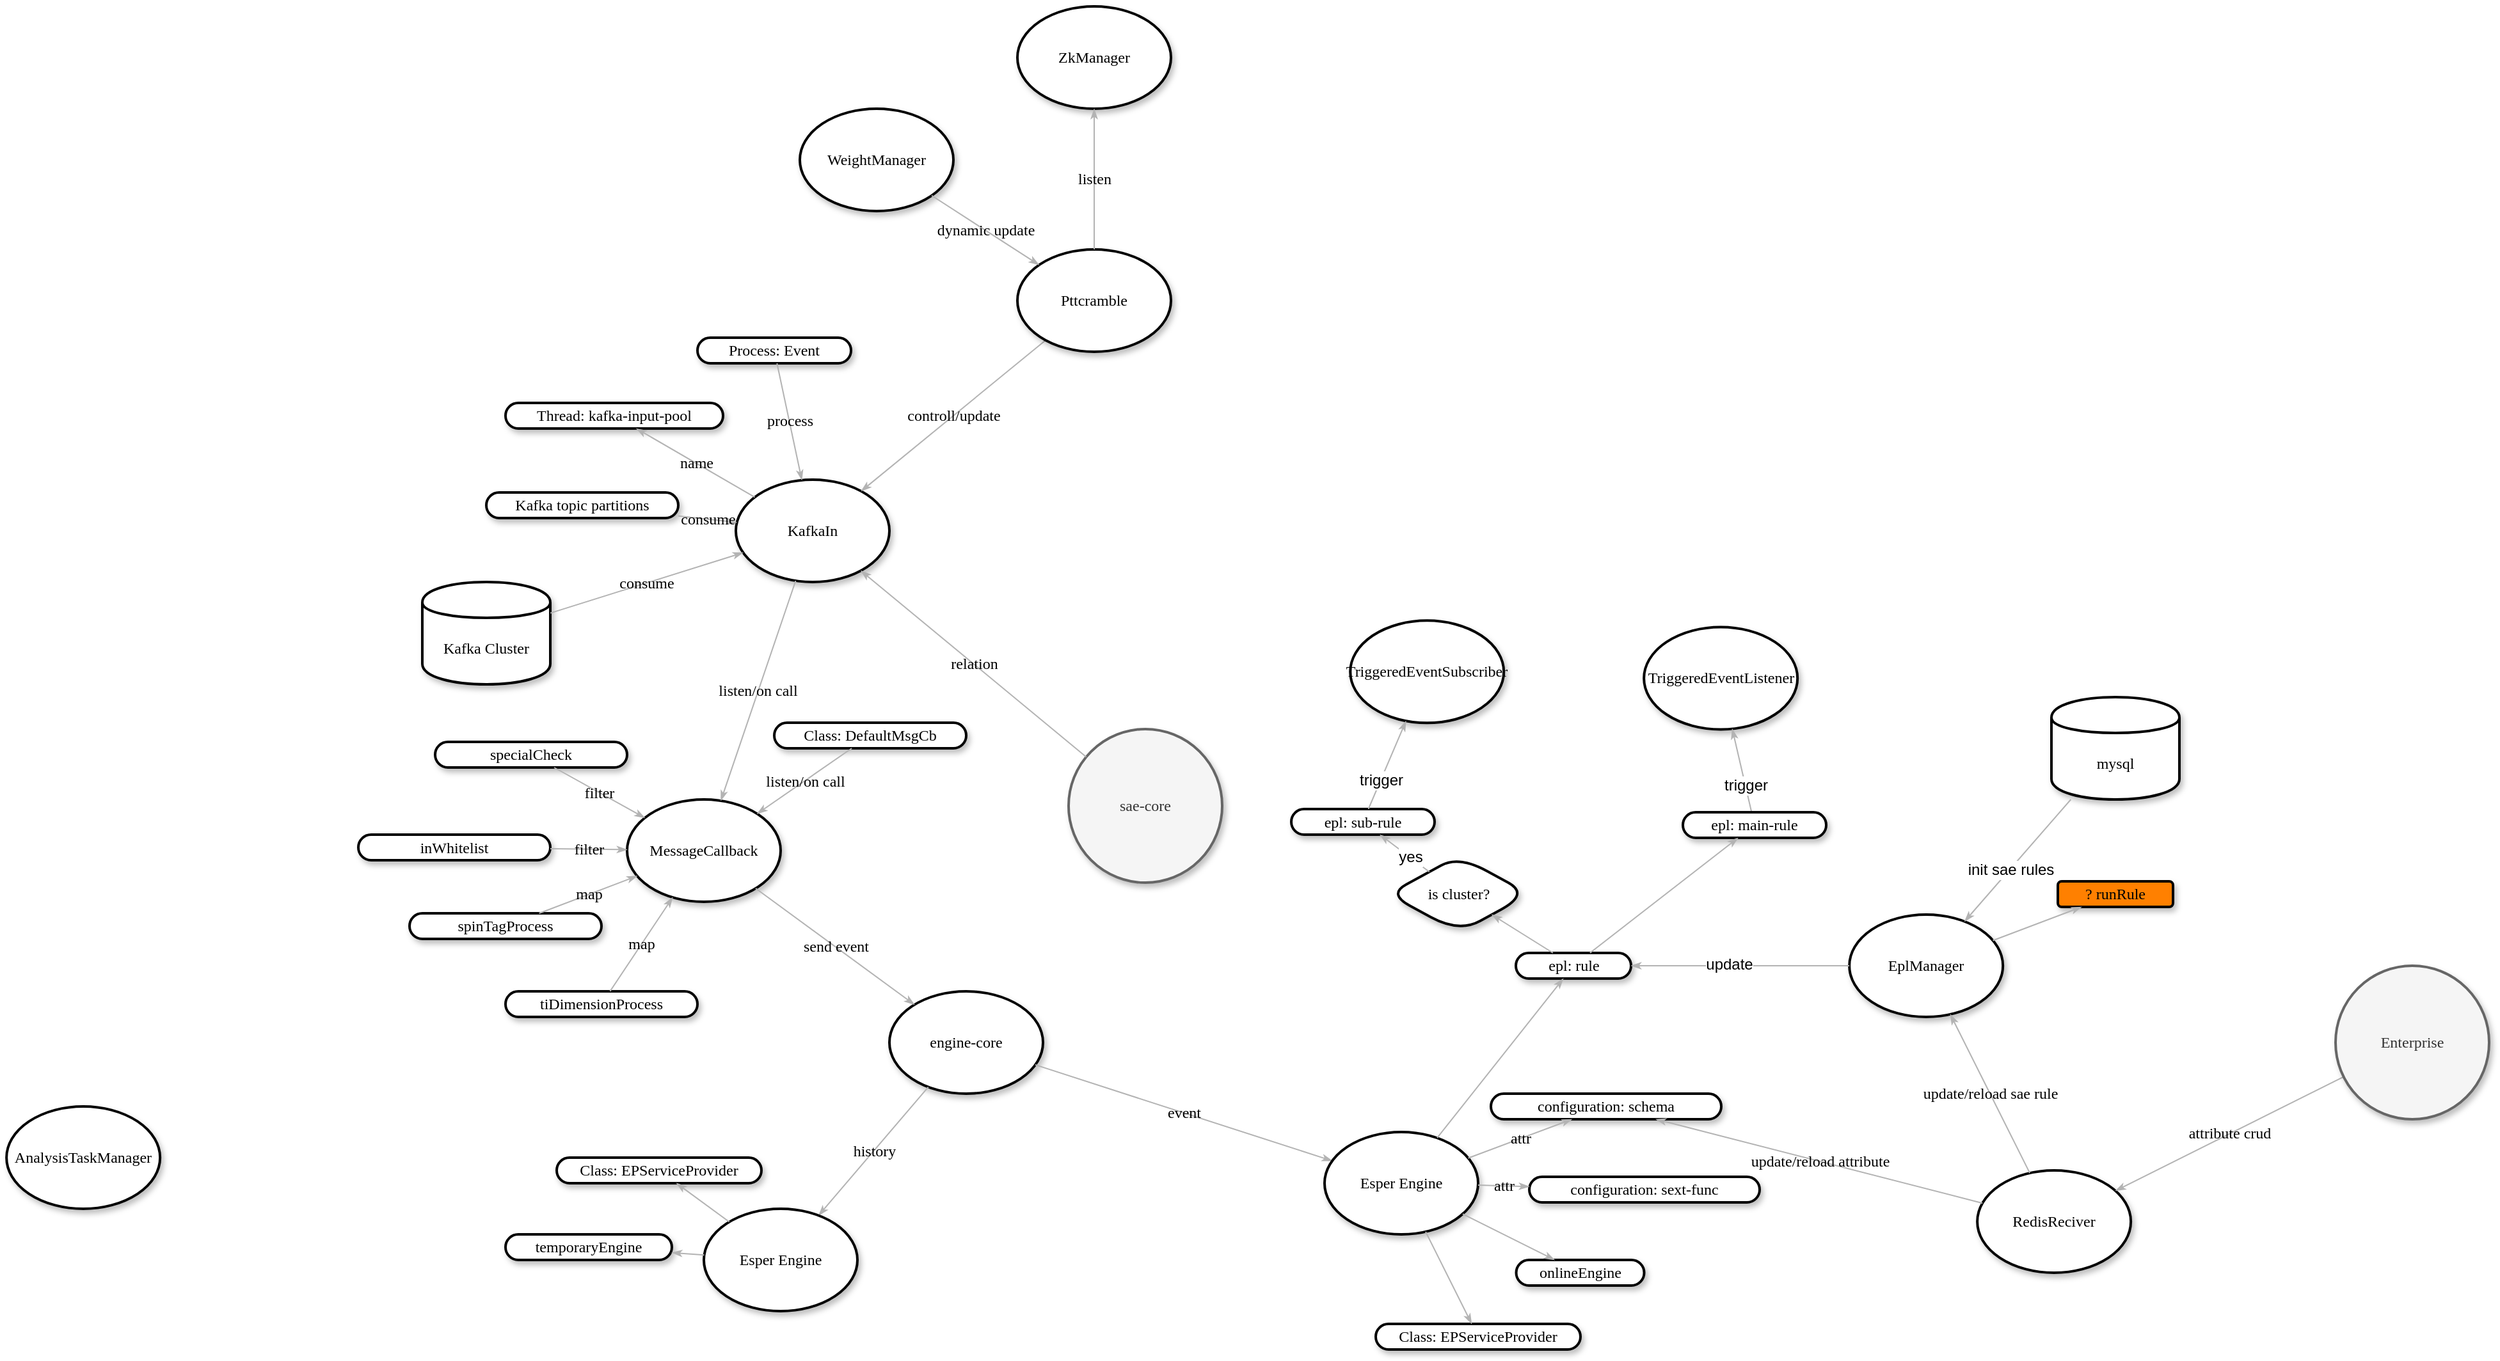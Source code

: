 <mxfile version="10.7.1" type="github"><diagram name="Page-1" id="ad52d381-51e7-2e0d-a935-2d0ddd2fd229"><mxGraphModel dx="2028" dy="1427" grid="1" gridSize="10" guides="1" tooltips="1" connect="1" arrows="1" fold="1" page="1" pageScale="1" pageWidth="1100" pageHeight="850" background="#ffffff" math="0" shadow="0"><root><mxCell id="0"/><mxCell id="1" parent="0"/><mxCell id="2c924340bb9dbf6c-2" value="KafkaIn" style="ellipse;whiteSpace=wrap;html=1;rounded=1;shadow=1;comic=0;labelBackgroundColor=none;strokeColor=#000000;strokeWidth=2;fillColor=#FFFFFF;fontFamily=Verdana;fontSize=12;fontColor=#000000;align=center;" parent="1" vertex="1"><mxGeometry x="260" y="110" width="120" height="80" as="geometry"/></mxCell><mxCell id="2c924340bb9dbf6c-4" value="sae-core&lt;br&gt;" style="ellipse;whiteSpace=wrap;html=1;rounded=1;shadow=1;comic=0;labelBackgroundColor=none;strokeColor=#666666;strokeWidth=2;fillColor=#f5f5f5;fontFamily=Verdana;fontSize=12;fontColor=#333333;align=center;" parent="1" vertex="1"><mxGeometry x="520" y="305" width="120" height="120" as="geometry"/></mxCell><mxCell id="2c924340bb9dbf6c-10" value="&lt;span&gt;Thread: kafka-input-pool&lt;/span&gt;" style="whiteSpace=wrap;html=1;rounded=1;shadow=1;comic=0;labelBackgroundColor=none;strokeColor=#000000;strokeWidth=2;fillColor=#FFFFFF;fontFamily=Verdana;fontSize=12;fontColor=#000000;align=center;arcSize=50;" parent="1" vertex="1"><mxGeometry x="80" y="50" width="170" height="20" as="geometry"/></mxCell><mxCell id="2c924340bb9dbf6c-27" value="name" style="edgeStyle=none;rounded=1;html=1;labelBackgroundColor=none;startArrow=none;startFill=0;startSize=5;endArrow=classicThin;endFill=1;endSize=5;jettySize=auto;orthogonalLoop=1;strokeColor=#B3B3B3;strokeWidth=1;fontFamily=Verdana;fontSize=12;fontColor=#000000;" parent="1" source="2c924340bb9dbf6c-2" target="2c924340bb9dbf6c-10" edge="1"><mxGeometry relative="1" as="geometry"/></mxCell><mxCell id="2c924340bb9dbf6c-28" value="controll/update" style="edgeStyle=none;rounded=1;html=1;labelBackgroundColor=none;startArrow=none;startFill=0;startSize=5;endArrow=classicThin;endFill=1;endSize=5;jettySize=auto;orthogonalLoop=1;strokeColor=#B3B3B3;strokeWidth=1;fontFamily=Verdana;fontSize=12;fontColor=#000000;" parent="1" source="FRX23xA8G9VRm0x_-lBb-3" target="2c924340bb9dbf6c-2" edge="1"><mxGeometry relative="1" as="geometry"><mxPoint x="407.5" y="80" as="targetPoint"/></mxGeometry></mxCell><mxCell id="2c924340bb9dbf6c-31" value="relation" style="edgeStyle=none;rounded=1;html=1;labelBackgroundColor=none;startArrow=none;startFill=0;startSize=5;endArrow=classicThin;endFill=1;endSize=5;jettySize=auto;orthogonalLoop=1;strokeColor=#B3B3B3;strokeWidth=1;fontFamily=Verdana;fontSize=12;fontColor=#000000;" parent="1" source="2c924340bb9dbf6c-4" target="2c924340bb9dbf6c-2" edge="1"><mxGeometry relative="1" as="geometry"/></mxCell><mxCell id="2c924340bb9dbf6c-55" value="&lt;span&gt;Kafka topic partitions&lt;/span&gt;" style="whiteSpace=wrap;html=1;rounded=1;shadow=1;comic=0;labelBackgroundColor=none;strokeColor=#000000;strokeWidth=2;fillColor=#FFFFFF;fontFamily=Verdana;fontSize=12;fontColor=#000000;align=center;arcSize=50;" parent="1" vertex="1"><mxGeometry x="65" y="120" width="150" height="20" as="geometry"/></mxCell><mxCell id="2c924340bb9dbf6c-61" value="consume" style="edgeStyle=none;rounded=1;html=1;labelBackgroundColor=none;startArrow=none;startFill=0;startSize=5;endArrow=classicThin;endFill=1;endSize=5;jettySize=auto;orthogonalLoop=1;strokeColor=#B3B3B3;strokeWidth=1;fontFamily=Verdana;fontSize=12;fontColor=#000000;" parent="1" source="2c924340bb9dbf6c-55" target="2c924340bb9dbf6c-2" edge="1"><mxGeometry relative="1" as="geometry"/></mxCell><mxCell id="FRX23xA8G9VRm0x_-lBb-1" value="MessageCallback" style="ellipse;whiteSpace=wrap;html=1;rounded=1;shadow=1;comic=0;labelBackgroundColor=none;strokeColor=#000000;strokeWidth=2;fillColor=#FFFFFF;fontFamily=Verdana;fontSize=12;fontColor=#000000;align=center;" vertex="1" parent="1"><mxGeometry x="175" y="360" width="120" height="80" as="geometry"/></mxCell><mxCell id="FRX23xA8G9VRm0x_-lBb-3" value="Pttcramble" style="ellipse;whiteSpace=wrap;html=1;rounded=1;shadow=1;comic=0;labelBackgroundColor=none;strokeColor=#000000;strokeWidth=2;fillColor=#FFFFFF;fontFamily=Verdana;fontSize=12;fontColor=#000000;align=center;" vertex="1" parent="1"><mxGeometry x="480" y="-70" width="120" height="80" as="geometry"/></mxCell><mxCell id="FRX23xA8G9VRm0x_-lBb-4" value="WeightManager" style="ellipse;whiteSpace=wrap;html=1;rounded=1;shadow=1;comic=0;labelBackgroundColor=none;strokeColor=#000000;strokeWidth=2;fillColor=#FFFFFF;fontFamily=Verdana;fontSize=12;fontColor=#000000;align=center;" vertex="1" parent="1"><mxGeometry x="310" y="-180" width="120" height="80" as="geometry"/></mxCell><mxCell id="FRX23xA8G9VRm0x_-lBb-8" value="dynamic update" style="edgeStyle=none;rounded=1;html=1;labelBackgroundColor=none;startArrow=none;startFill=0;startSize=5;endArrow=classicThin;endFill=1;endSize=5;jettySize=auto;orthogonalLoop=1;strokeColor=#B3B3B3;strokeWidth=1;fontFamily=Verdana;fontSize=12;fontColor=#000000;" edge="1" parent="1" source="FRX23xA8G9VRm0x_-lBb-4" target="FRX23xA8G9VRm0x_-lBb-3"><mxGeometry relative="1" as="geometry"><mxPoint x="479.156" y="-5.69" as="sourcePoint"/><mxPoint x="360.87" y="125.7" as="targetPoint"/></mxGeometry></mxCell><mxCell id="FRX23xA8G9VRm0x_-lBb-10" value="Kafka Cluster" style="shape=cylinder;whiteSpace=wrap;html=1;boundedLbl=1;backgroundOutline=1;rounded=1;shadow=1;fontFamily=Verdana;strokeWidth=2;fillColor=#FFFFFF;labelBackgroundColor=none;" vertex="1" parent="1"><mxGeometry x="15" y="190" width="100" height="80" as="geometry"/></mxCell><mxCell id="FRX23xA8G9VRm0x_-lBb-11" value="listen/on call" style="edgeStyle=none;rounded=1;html=1;labelBackgroundColor=none;startArrow=none;startFill=0;startSize=5;endArrow=classicThin;endFill=1;endSize=5;jettySize=auto;orthogonalLoop=1;strokeColor=#B3B3B3;strokeWidth=1;fontFamily=Verdana;fontSize=12;fontColor=#000000;" edge="1" parent="1" source="2c924340bb9dbf6c-2" target="FRX23xA8G9VRm0x_-lBb-1"><mxGeometry relative="1" as="geometry"><mxPoint x="479.13" y="-5.7" as="sourcePoint"/><mxPoint x="360.87" y="125.7" as="targetPoint"/></mxGeometry></mxCell><mxCell id="FRX23xA8G9VRm0x_-lBb-12" value="&lt;span&gt;Process: Event&lt;/span&gt;" style="whiteSpace=wrap;html=1;rounded=1;shadow=1;comic=0;labelBackgroundColor=none;strokeColor=#000000;strokeWidth=2;fillColor=#FFFFFF;fontFamily=Verdana;fontSize=12;fontColor=#000000;align=center;arcSize=50;" vertex="1" parent="1"><mxGeometry x="230" y="-1" width="120" height="20" as="geometry"/></mxCell><mxCell id="FRX23xA8G9VRm0x_-lBb-13" value="process" style="edgeStyle=none;rounded=1;html=1;labelBackgroundColor=none;startArrow=none;startFill=0;startSize=5;endArrow=classicThin;endFill=1;endSize=5;jettySize=auto;orthogonalLoop=1;strokeColor=#B3B3B3;strokeWidth=1;fontFamily=Verdana;fontSize=12;fontColor=#000000;" edge="1" parent="1" source="FRX23xA8G9VRm0x_-lBb-12" target="2c924340bb9dbf6c-2"><mxGeometry relative="1" as="geometry"><mxPoint x="211.875" y="90" as="sourcePoint"/><mxPoint x="285.155" y="133.425" as="targetPoint"/></mxGeometry></mxCell><mxCell id="FRX23xA8G9VRm0x_-lBb-16" value="AnalysisTaskManager" style="ellipse;whiteSpace=wrap;html=1;rounded=1;shadow=1;comic=0;labelBackgroundColor=none;strokeColor=#000000;strokeWidth=2;fillColor=#FFFFFF;fontFamily=Verdana;fontSize=12;fontColor=#000000;align=center;" vertex="1" parent="1"><mxGeometry x="-309.914" y="600" width="120" height="80" as="geometry"/></mxCell><mxCell id="FRX23xA8G9VRm0x_-lBb-17" value="consume" style="edgeStyle=none;rounded=1;html=1;labelBackgroundColor=none;startArrow=none;startFill=0;startSize=5;endArrow=classicThin;endFill=1;endSize=5;jettySize=auto;orthogonalLoop=1;strokeColor=#B3B3B3;strokeWidth=1;fontFamily=Verdana;fontSize=12;fontColor=#000000;" edge="1" parent="1" source="FRX23xA8G9VRm0x_-lBb-10" target="2c924340bb9dbf6c-2"><mxGeometry relative="1" as="geometry"><mxPoint x="175.854" y="110.0" as="sourcePoint"/><mxPoint x="276.062" y="142.479" as="targetPoint"/></mxGeometry></mxCell><mxCell id="FRX23xA8G9VRm0x_-lBb-18" value="ZkManager" style="ellipse;whiteSpace=wrap;html=1;rounded=1;shadow=1;comic=0;labelBackgroundColor=none;strokeColor=#000000;strokeWidth=2;fillColor=#FFFFFF;fontFamily=Verdana;fontSize=12;fontColor=#000000;align=center;" vertex="1" parent="1"><mxGeometry x="480" y="-260" width="120" height="80" as="geometry"/></mxCell><mxCell id="FRX23xA8G9VRm0x_-lBb-19" value="listen" style="edgeStyle=none;rounded=1;html=1;labelBackgroundColor=none;startArrow=none;startFill=0;startSize=5;endArrow=classicThin;endFill=1;endSize=5;jettySize=auto;orthogonalLoop=1;strokeColor=#B3B3B3;strokeWidth=1;fontFamily=Verdana;fontSize=12;fontColor=#000000;" edge="1" parent="1" source="FRX23xA8G9VRm0x_-lBb-3" target="FRX23xA8G9VRm0x_-lBb-18"><mxGeometry relative="1" as="geometry"><mxPoint x="424.859" y="-137.443" as="sourcePoint"/><mxPoint x="515.138" y="-52.555" as="targetPoint"/></mxGeometry></mxCell><mxCell id="FRX23xA8G9VRm0x_-lBb-22" value="Class:&amp;nbsp;&lt;span&gt;DefaultMsgCb&lt;/span&gt;" style="whiteSpace=wrap;html=1;rounded=1;shadow=1;comic=0;labelBackgroundColor=none;strokeColor=#000000;strokeWidth=2;fillColor=#FFFFFF;fontFamily=Verdana;fontSize=12;fontColor=#000000;align=center;arcSize=50;" vertex="1" parent="1"><mxGeometry x="290" y="300" width="150" height="20" as="geometry"/></mxCell><mxCell id="FRX23xA8G9VRm0x_-lBb-23" value="listen/on call" style="edgeStyle=none;rounded=1;html=1;labelBackgroundColor=none;startArrow=none;startFill=0;startSize=5;endArrow=classicThin;endFill=1;endSize=5;jettySize=auto;orthogonalLoop=1;strokeColor=#B3B3B3;strokeWidth=1;fontFamily=Verdana;fontSize=12;fontColor=#000000;" edge="1" parent="1" source="FRX23xA8G9VRm0x_-lBb-22" target="FRX23xA8G9VRm0x_-lBb-1"><mxGeometry relative="1" as="geometry"><mxPoint x="322.349" y="199.673" as="sourcePoint"/><mxPoint x="302.713" y="300.332" as="targetPoint"/></mxGeometry></mxCell><mxCell id="FRX23xA8G9VRm0x_-lBb-25" value="engine-core" style="ellipse;whiteSpace=wrap;html=1;rounded=1;shadow=1;comic=0;labelBackgroundColor=none;strokeColor=#000000;strokeWidth=2;fillColor=#FFFFFF;fontFamily=Verdana;fontSize=12;fontColor=#000000;align=center;" vertex="1" parent="1"><mxGeometry x="380" y="510" width="120" height="80" as="geometry"/></mxCell><mxCell id="FRX23xA8G9VRm0x_-lBb-26" value="specialCheck&lt;br&gt;" style="whiteSpace=wrap;html=1;rounded=1;shadow=1;comic=0;labelBackgroundColor=none;strokeColor=#000000;strokeWidth=2;fillColor=#FFFFFF;fontFamily=Verdana;fontSize=12;fontColor=#000000;align=center;arcSize=50;" vertex="1" parent="1"><mxGeometry x="25" y="315" width="150" height="20" as="geometry"/></mxCell><mxCell id="FRX23xA8G9VRm0x_-lBb-27" value="filter" style="edgeStyle=none;rounded=1;html=1;labelBackgroundColor=none;startArrow=none;startFill=0;startSize=5;endArrow=classicThin;endFill=1;endSize=5;jettySize=auto;orthogonalLoop=1;strokeColor=#B3B3B3;strokeWidth=1;fontFamily=Verdana;fontSize=12;fontColor=#000000;" edge="1" parent="1" source="FRX23xA8G9VRm0x_-lBb-26" target="FRX23xA8G9VRm0x_-lBb-1"><mxGeometry relative="1" as="geometry"><mxPoint x="133.947" y="425" as="sourcePoint"/><mxPoint x="247.957" y="364.828" as="targetPoint"/></mxGeometry></mxCell><mxCell id="FRX23xA8G9VRm0x_-lBb-29" value="inWhitelist&lt;br&gt;" style="whiteSpace=wrap;html=1;rounded=1;shadow=1;comic=0;labelBackgroundColor=none;strokeColor=#000000;strokeWidth=2;fillColor=#FFFFFF;fontFamily=Verdana;fontSize=12;fontColor=#000000;align=center;arcSize=50;" vertex="1" parent="1"><mxGeometry x="-35" y="387.5" width="150" height="20" as="geometry"/></mxCell><mxCell id="FRX23xA8G9VRm0x_-lBb-30" value="filter" style="edgeStyle=none;rounded=1;html=1;labelBackgroundColor=none;startArrow=none;startFill=0;startSize=5;endArrow=classicThin;endFill=1;endSize=5;jettySize=auto;orthogonalLoop=1;strokeColor=#B3B3B3;strokeWidth=1;fontFamily=Verdana;fontSize=12;fontColor=#000000;" edge="1" parent="1" source="FRX23xA8G9VRm0x_-lBb-29" target="FRX23xA8G9VRm0x_-lBb-1"><mxGeometry relative="1" as="geometry"><mxPoint x="141.0" y="345" as="sourcePoint"/><mxPoint x="201.228" y="382.642" as="targetPoint"/></mxGeometry></mxCell><mxCell id="FRX23xA8G9VRm0x_-lBb-31" value="spinTagProcess&lt;br&gt;" style="whiteSpace=wrap;html=1;rounded=1;shadow=1;comic=0;labelBackgroundColor=none;strokeColor=#000000;strokeWidth=2;fillColor=#FFFFFF;fontFamily=Verdana;fontSize=12;fontColor=#000000;align=center;arcSize=50;" vertex="1" parent="1"><mxGeometry x="5" y="449" width="150" height="20" as="geometry"/></mxCell><mxCell id="FRX23xA8G9VRm0x_-lBb-32" value="map" style="edgeStyle=none;rounded=1;html=1;labelBackgroundColor=none;startArrow=none;startFill=0;startSize=5;endArrow=classicThin;endFill=1;endSize=5;jettySize=auto;orthogonalLoop=1;strokeColor=#B3B3B3;strokeWidth=1;fontFamily=Verdana;fontSize=12;fontColor=#000000;" edge="1" parent="1" source="FRX23xA8G9VRm0x_-lBb-31" target="FRX23xA8G9VRm0x_-lBb-1"><mxGeometry relative="1" as="geometry"><mxPoint x="140" y="404.167" as="sourcePoint"/><mxPoint x="185.207" y="406.678" as="targetPoint"/></mxGeometry></mxCell><mxCell id="FRX23xA8G9VRm0x_-lBb-33" value="tiDimensionProcess&lt;br&gt;" style="whiteSpace=wrap;html=1;rounded=1;shadow=1;comic=0;labelBackgroundColor=none;strokeColor=#000000;strokeWidth=2;fillColor=#FFFFFF;fontFamily=Verdana;fontSize=12;fontColor=#000000;align=center;arcSize=50;" vertex="1" parent="1"><mxGeometry x="80" y="510" width="150" height="20" as="geometry"/></mxCell><mxCell id="FRX23xA8G9VRm0x_-lBb-34" value="map" style="edgeStyle=none;rounded=1;html=1;labelBackgroundColor=none;startArrow=none;startFill=0;startSize=5;endArrow=classicThin;endFill=1;endSize=5;jettySize=auto;orthogonalLoop=1;strokeColor=#B3B3B3;strokeWidth=1;fontFamily=Verdana;fontSize=12;fontColor=#000000;" edge="1" parent="1" source="FRX23xA8G9VRm0x_-lBb-33" target="FRX23xA8G9VRm0x_-lBb-1"><mxGeometry relative="1" as="geometry"><mxPoint x="107.418" y="470" as="sourcePoint"/><mxPoint x="194.776" y="431.884" as="targetPoint"/></mxGeometry></mxCell><mxCell id="FRX23xA8G9VRm0x_-lBb-35" value="send event" style="edgeStyle=none;rounded=1;html=1;labelBackgroundColor=none;startArrow=none;startFill=0;startSize=5;endArrow=classicThin;endFill=1;endSize=5;jettySize=auto;orthogonalLoop=1;strokeColor=#B3B3B3;strokeWidth=1;fontFamily=Verdana;fontSize=12;fontColor=#000000;" edge="1" parent="1" source="FRX23xA8G9VRm0x_-lBb-1" target="FRX23xA8G9VRm0x_-lBb-25"><mxGeometry relative="1" as="geometry"><mxPoint x="316.7" y="199.005" as="sourcePoint"/><mxPoint x="258.255" y="370.988" as="targetPoint"/></mxGeometry></mxCell><mxCell id="FRX23xA8G9VRm0x_-lBb-41" value="event" style="edgeStyle=none;rounded=1;html=1;labelBackgroundColor=none;startArrow=none;startFill=0;startSize=5;endArrow=classicThin;endFill=1;endSize=5;jettySize=auto;orthogonalLoop=1;strokeColor=#B3B3B3;strokeWidth=1;fontFamily=Verdana;fontSize=12;fontColor=#000000;" edge="1" parent="1" source="FRX23xA8G9VRm0x_-lBb-25" target="FRX23xA8G9VRm0x_-lBb-47"><mxGeometry relative="1" as="geometry"><mxPoint x="285.409" y="439.568" as="sourcePoint"/><mxPoint x="313.125" y="620" as="targetPoint"/></mxGeometry></mxCell><mxCell id="FRX23xA8G9VRm0x_-lBb-43" value="history" style="edgeStyle=none;rounded=1;html=1;labelBackgroundColor=none;startArrow=none;startFill=0;startSize=5;endArrow=classicThin;endFill=1;endSize=5;jettySize=auto;orthogonalLoop=1;strokeColor=#B3B3B3;strokeWidth=1;fontFamily=Verdana;fontSize=12;fontColor=#000000;" edge="1" parent="1" source="FRX23xA8G9VRm0x_-lBb-25" target="FRX23xA8G9VRm0x_-lBb-54"><mxGeometry relative="1" as="geometry"><mxPoint x="412.959" y="591.467" as="sourcePoint"/><mxPoint x="331.818" y="660" as="targetPoint"/></mxGeometry></mxCell><mxCell id="FRX23xA8G9VRm0x_-lBb-47" value="Esper Engine" style="ellipse;whiteSpace=wrap;html=1;rounded=1;shadow=1;comic=0;labelBackgroundColor=none;strokeColor=#000000;strokeWidth=2;fillColor=#FFFFFF;fontFamily=Verdana;fontSize=12;fontColor=#000000;align=center;" vertex="1" parent="1"><mxGeometry x="720" y="620" width="120" height="80" as="geometry"/></mxCell><mxCell id="FRX23xA8G9VRm0x_-lBb-48" value="Class:&amp;nbsp;&lt;span&gt;EPServiceProvider&lt;/span&gt;" style="whiteSpace=wrap;html=1;rounded=1;shadow=1;comic=0;labelBackgroundColor=none;strokeColor=#000000;strokeWidth=2;fillColor=#FFFFFF;fontFamily=Verdana;fontSize=12;fontColor=#000000;align=center;arcSize=50;" vertex="1" parent="1"><mxGeometry x="760" y="770" width="160" height="20" as="geometry"/></mxCell><mxCell id="FRX23xA8G9VRm0x_-lBb-49" value="onlineEngine&lt;br&gt;" style="whiteSpace=wrap;html=1;rounded=1;shadow=1;comic=0;labelBackgroundColor=none;strokeColor=#000000;strokeWidth=2;fillColor=#FFFFFF;fontFamily=Verdana;fontSize=12;fontColor=#000000;align=center;arcSize=50;" vertex="1" parent="1"><mxGeometry x="869.765" y="720" width="100" height="20" as="geometry"/></mxCell><mxCell id="FRX23xA8G9VRm0x_-lBb-50" value="" style="edgeStyle=none;rounded=1;html=1;labelBackgroundColor=none;startArrow=none;startFill=0;startSize=5;endArrow=classicThin;endFill=1;endSize=5;jettySize=auto;orthogonalLoop=1;strokeColor=#B3B3B3;strokeWidth=1;fontFamily=Verdana;fontSize=12;fontColor=#000000;" edge="1" parent="1" source="FRX23xA8G9VRm0x_-lBb-47" target="FRX23xA8G9VRm0x_-lBb-49"><mxGeometry relative="1" as="geometry"><mxPoint x="423.868" y="596.007" as="sourcePoint"/><mxPoint x="331.085" y="723.978" as="targetPoint"/></mxGeometry></mxCell><mxCell id="FRX23xA8G9VRm0x_-lBb-51" value="" style="edgeStyle=none;rounded=1;html=1;labelBackgroundColor=none;startArrow=none;startFill=0;startSize=5;endArrow=classicThin;endFill=1;endSize=5;jettySize=auto;orthogonalLoop=1;strokeColor=#B3B3B3;strokeWidth=1;fontFamily=Verdana;fontSize=12;fontColor=#000000;" edge="1" parent="1" source="FRX23xA8G9VRm0x_-lBb-47" target="FRX23xA8G9VRm0x_-lBb-48"><mxGeometry relative="1" as="geometry"><mxPoint x="246.791" y="750.299" as="sourcePoint"/><mxPoint x="185" y="740" as="targetPoint"/></mxGeometry></mxCell><mxCell id="FRX23xA8G9VRm0x_-lBb-54" value="Esper Engine" style="ellipse;whiteSpace=wrap;html=1;rounded=1;shadow=1;comic=0;labelBackgroundColor=none;strokeColor=#000000;strokeWidth=2;fillColor=#FFFFFF;fontFamily=Verdana;fontSize=12;fontColor=#000000;align=center;" vertex="1" parent="1"><mxGeometry x="235" y="680" width="120" height="80" as="geometry"/></mxCell><mxCell id="FRX23xA8G9VRm0x_-lBb-55" value="&lt;span&gt;configuration: sext-func&lt;/span&gt;" style="whiteSpace=wrap;html=1;rounded=1;shadow=1;comic=0;labelBackgroundColor=none;strokeColor=#000000;strokeWidth=2;fillColor=#FFFFFF;fontFamily=Verdana;fontSize=12;fontColor=#000000;align=center;arcSize=50;" vertex="1" parent="1"><mxGeometry x="880" y="655" width="180" height="20" as="geometry"/></mxCell><mxCell id="FRX23xA8G9VRm0x_-lBb-56" value="attr" style="edgeStyle=none;rounded=1;html=1;labelBackgroundColor=none;startArrow=none;startFill=0;startSize=5;endArrow=classicThin;endFill=1;endSize=5;jettySize=auto;orthogonalLoop=1;strokeColor=#B3B3B3;strokeWidth=1;fontFamily=Verdana;fontSize=12;fontColor=#000000;" edge="1" parent="1" source="FRX23xA8G9VRm0x_-lBb-47" target="FRX23xA8G9VRm0x_-lBb-55"><mxGeometry relative="1" as="geometry"><mxPoint x="247.1" y="749.511" as="sourcePoint"/><mxPoint x="190" y="739.091" as="targetPoint"/></mxGeometry></mxCell><mxCell id="FRX23xA8G9VRm0x_-lBb-62" value="&lt;span&gt;configuration: schema&lt;/span&gt;" style="whiteSpace=wrap;html=1;rounded=1;shadow=1;comic=0;labelBackgroundColor=none;strokeColor=#000000;strokeWidth=2;fillColor=#FFFFFF;fontFamily=Verdana;fontSize=12;fontColor=#000000;align=center;arcSize=50;" vertex="1" parent="1"><mxGeometry x="850" y="590" width="180" height="20" as="geometry"/></mxCell><mxCell id="FRX23xA8G9VRm0x_-lBb-63" value="attr" style="edgeStyle=none;rounded=1;html=1;labelBackgroundColor=none;startArrow=none;startFill=0;startSize=5;endArrow=classicThin;endFill=1;endSize=5;jettySize=auto;orthogonalLoop=1;strokeColor=#B3B3B3;strokeWidth=1;fontFamily=Verdana;fontSize=12;fontColor=#000000;" edge="1" parent="1" source="FRX23xA8G9VRm0x_-lBb-47" target="FRX23xA8G9VRm0x_-lBb-62"><mxGeometry relative="1" as="geometry"><mxPoint x="246.398" y="768.583" as="sourcePoint"/><mxPoint x="168.333" y="780" as="targetPoint"/></mxGeometry></mxCell><mxCell id="FRX23xA8G9VRm0x_-lBb-64" value="RedisReciver" style="ellipse;whiteSpace=wrap;html=1;rounded=1;shadow=1;comic=0;labelBackgroundColor=none;strokeColor=#000000;strokeWidth=2;fillColor=#FFFFFF;fontFamily=Verdana;fontSize=12;fontColor=#000000;align=center;" vertex="1" parent="1"><mxGeometry x="1230.059" y="650" width="120" height="80" as="geometry"/></mxCell><mxCell id="FRX23xA8G9VRm0x_-lBb-66" value="update/reload attribute" style="edgeStyle=none;rounded=1;html=1;labelBackgroundColor=none;startArrow=none;startFill=0;startSize=5;endArrow=classicThin;endFill=1;endSize=5;jettySize=auto;orthogonalLoop=1;strokeColor=#B3B3B3;strokeWidth=1;fontFamily=Verdana;fontSize=12;fontColor=#000000;" edge="1" parent="1" source="FRX23xA8G9VRm0x_-lBb-64" target="FRX23xA8G9VRm0x_-lBb-62"><mxGeometry relative="1" as="geometry"><mxPoint x="261.756" y="787.729" as="sourcePoint"/><mxPoint x="195.625" y="830" as="targetPoint"/></mxGeometry></mxCell><mxCell id="FRX23xA8G9VRm0x_-lBb-68" value="temporaryEngine&lt;br&gt;" style="whiteSpace=wrap;html=1;rounded=1;shadow=1;comic=0;labelBackgroundColor=none;strokeColor=#000000;strokeWidth=2;fillColor=#FFFFFF;fontFamily=Verdana;fontSize=12;fontColor=#000000;align=center;arcSize=50;" vertex="1" parent="1"><mxGeometry x="80" y="700" width="130" height="20" as="geometry"/></mxCell><mxCell id="FRX23xA8G9VRm0x_-lBb-71" value="" style="edgeStyle=none;rounded=1;html=1;labelBackgroundColor=none;startArrow=none;startFill=0;startSize=5;endArrow=classicThin;endFill=1;endSize=5;jettySize=auto;orthogonalLoop=1;strokeColor=#B3B3B3;strokeWidth=1;fontFamily=Verdana;fontSize=12;fontColor=#000000;" edge="1" parent="1" source="FRX23xA8G9VRm0x_-lBb-54" target="FRX23xA8G9VRm0x_-lBb-68"><mxGeometry relative="1" as="geometry"><mxPoint x="367.1" y="689.511" as="sourcePoint"/><mxPoint x="310" y="679.091" as="targetPoint"/></mxGeometry></mxCell><mxCell id="FRX23xA8G9VRm0x_-lBb-72" value="Class:&amp;nbsp;&lt;span&gt;EPServiceProvider&lt;/span&gt;" style="whiteSpace=wrap;html=1;rounded=1;shadow=1;comic=0;labelBackgroundColor=none;strokeColor=#000000;strokeWidth=2;fillColor=#FFFFFF;fontFamily=Verdana;fontSize=12;fontColor=#000000;align=center;arcSize=50;" vertex="1" parent="1"><mxGeometry x="120" y="640" width="160" height="20" as="geometry"/></mxCell><mxCell id="FRX23xA8G9VRm0x_-lBb-73" value="" style="edgeStyle=none;rounded=1;html=1;labelBackgroundColor=none;startArrow=none;startFill=0;startSize=5;endArrow=classicThin;endFill=1;endSize=5;jettySize=auto;orthogonalLoop=1;strokeColor=#B3B3B3;strokeWidth=1;fontFamily=Verdana;fontSize=12;fontColor=#000000;" edge="1" parent="1" source="FRX23xA8G9VRm0x_-lBb-54" target="FRX23xA8G9VRm0x_-lBb-72"><mxGeometry relative="1" as="geometry"><mxPoint x="390.384" y="667.328" as="sourcePoint"/><mxPoint x="350.625" y="630" as="targetPoint"/></mxGeometry></mxCell><mxCell id="FRX23xA8G9VRm0x_-lBb-76" value="attribute crud" style="edgeStyle=none;rounded=1;html=1;labelBackgroundColor=none;startArrow=none;startFill=0;startSize=5;endArrow=classicThin;endFill=1;endSize=5;jettySize=auto;orthogonalLoop=1;strokeColor=#B3B3B3;strokeWidth=1;fontFamily=Verdana;fontSize=12;fontColor=#000000;" edge="1" parent="1" source="FRX23xA8G9VRm0x_-lBb-77" target="FRX23xA8G9VRm0x_-lBb-64"><mxGeometry relative="1" as="geometry"><mxPoint x="385.544" y="903.207" as="sourcePoint"/><mxPoint x="212.5" y="850" as="targetPoint"/></mxGeometry></mxCell><mxCell id="FRX23xA8G9VRm0x_-lBb-77" value="Enterprise&lt;br&gt;" style="ellipse;whiteSpace=wrap;html=1;rounded=1;shadow=1;comic=0;labelBackgroundColor=none;strokeColor=#666666;strokeWidth=2;fillColor=#f5f5f5;fontFamily=Verdana;fontSize=12;fontColor=#333333;align=center;" vertex="1" parent="1"><mxGeometry x="1510" y="490" width="120" height="120" as="geometry"/></mxCell><mxCell id="FRX23xA8G9VRm0x_-lBb-78" value="&lt;span&gt;epl: rule&lt;/span&gt;" style="whiteSpace=wrap;html=1;rounded=1;shadow=1;comic=0;labelBackgroundColor=none;strokeColor=#000000;strokeWidth=2;fillColor=#FFFFFF;fontFamily=Verdana;fontSize=12;fontColor=#000000;align=center;arcSize=50;" vertex="1" parent="1"><mxGeometry x="869.5" y="480" width="90" height="20" as="geometry"/></mxCell><mxCell id="FRX23xA8G9VRm0x_-lBb-79" value="" style="edgeStyle=none;rounded=1;html=1;labelBackgroundColor=none;startArrow=none;startFill=0;startSize=5;endArrow=classicThin;endFill=1;endSize=5;jettySize=auto;orthogonalLoop=1;strokeColor=#B3B3B3;strokeWidth=1;fontFamily=Verdana;fontSize=12;fontColor=#000000;" edge="1" parent="1" source="FRX23xA8G9VRm0x_-lBb-47" target="FRX23xA8G9VRm0x_-lBb-78"><mxGeometry relative="1" as="geometry"><mxPoint x="247.09" y="749.534" as="sourcePoint"/><mxPoint x="190" y="739.091" as="targetPoint"/></mxGeometry></mxCell><mxCell id="FRX23xA8G9VRm0x_-lBb-80" value="EplManager" style="ellipse;whiteSpace=wrap;html=1;rounded=1;shadow=1;comic=0;labelBackgroundColor=none;strokeColor=#000000;strokeWidth=2;fillColor=#FFFFFF;fontFamily=Verdana;fontSize=12;fontColor=#000000;align=center;" vertex="1" parent="1"><mxGeometry x="1130.086" y="450" width="120" height="80" as="geometry"/></mxCell><mxCell id="FRX23xA8G9VRm0x_-lBb-81" value="update/reload sae rule" style="edgeStyle=none;rounded=1;html=1;labelBackgroundColor=none;startArrow=none;startFill=0;startSize=5;endArrow=classicThin;endFill=1;endSize=5;jettySize=auto;orthogonalLoop=1;strokeColor=#B3B3B3;strokeWidth=1;fontFamily=Verdana;fontSize=12;fontColor=#000000;" edge="1" parent="1" source="FRX23xA8G9VRm0x_-lBb-64" target="FRX23xA8G9VRm0x_-lBb-80"><mxGeometry relative="1" as="geometry"><mxPoint x="313.412" y="970.689" as="sourcePoint"/><mxPoint x="287.821" y="880" as="targetPoint"/></mxGeometry></mxCell><mxCell id="FRX23xA8G9VRm0x_-lBb-82" value="" style="edgeStyle=none;rounded=1;html=1;labelBackgroundColor=none;startArrow=none;startFill=0;startSize=5;endArrow=classicThin;endFill=1;endSize=5;jettySize=auto;orthogonalLoop=1;strokeColor=#B3B3B3;strokeWidth=1;fontFamily=Verdana;fontSize=12;fontColor=#000000;" edge="1" parent="1" source="FRX23xA8G9VRm0x_-lBb-80" target="FRX23xA8G9VRm0x_-lBb-78"><mxGeometry relative="1" as="geometry"><mxPoint x="257.639" y="784.558" as="sourcePoint"/><mxPoint x="169.375" y="830" as="targetPoint"/></mxGeometry></mxCell><mxCell id="FRX23xA8G9VRm0x_-lBb-99" value="update" style="text;html=1;resizable=0;points=[];align=center;verticalAlign=middle;labelBackgroundColor=#ffffff;fontSize=12;" vertex="1" connectable="0" parent="FRX23xA8G9VRm0x_-lBb-82"><mxGeometry x="0.101" y="-1" relative="1" as="geometry"><mxPoint as="offset"/></mxGeometry></mxCell><mxCell id="FRX23xA8G9VRm0x_-lBb-83" value="mysql" style="shape=cylinder;whiteSpace=wrap;html=1;boundedLbl=1;backgroundOutline=1;rounded=1;shadow=1;fontFamily=Verdana;strokeWidth=2;fillColor=#FFFFFF;labelBackgroundColor=none;" vertex="1" parent="1"><mxGeometry x="1288" y="280" width="100" height="80" as="geometry"/></mxCell><mxCell id="FRX23xA8G9VRm0x_-lBb-84" value="" style="edgeStyle=none;rounded=1;html=1;labelBackgroundColor=none;startArrow=none;startFill=0;startSize=5;endArrow=classicThin;endFill=1;endSize=5;jettySize=auto;orthogonalLoop=1;strokeColor=#B3B3B3;strokeWidth=1;fontFamily=Verdana;fontSize=12;fontColor=#000000;" edge="1" parent="1" source="FRX23xA8G9VRm0x_-lBb-83" target="FRX23xA8G9VRm0x_-lBb-80"><mxGeometry relative="1" as="geometry"><mxPoint x="89.318" y="909.735" as="sourcePoint"/><mxPoint x="167.009" y="850" as="targetPoint"/></mxGeometry></mxCell><mxCell id="FRX23xA8G9VRm0x_-lBb-86" value="init sae rules" style="text;html=1;resizable=0;points=[];align=center;verticalAlign=middle;labelBackgroundColor=#ffffff;fontSize=12;" vertex="1" connectable="0" parent="FRX23xA8G9VRm0x_-lBb-84"><mxGeometry x="0.139" relative="1" as="geometry"><mxPoint as="offset"/></mxGeometry></mxCell><mxCell id="FRX23xA8G9VRm0x_-lBb-90" value="TriggeredEventListener" style="ellipse;whiteSpace=wrap;html=1;rounded=1;shadow=1;comic=0;labelBackgroundColor=none;strokeColor=#000000;strokeWidth=2;fillColor=#FFFFFF;fontFamily=Verdana;fontSize=12;fontColor=#000000;align=center;" vertex="1" parent="1"><mxGeometry x="969.586" y="225.235" width="120" height="80" as="geometry"/></mxCell><mxCell id="FRX23xA8G9VRm0x_-lBb-92" value="&lt;span&gt;? runRule&lt;/span&gt;" style="whiteSpace=wrap;html=1;rounded=1;shadow=1;comic=0;labelBackgroundColor=none;strokeColor=#000000;strokeWidth=2;fillColor=#FF8000;fontFamily=Verdana;fontSize=12;fontColor=#000000;align=center;" vertex="1" parent="1"><mxGeometry x="1293" y="424" width="90" height="20" as="geometry"/></mxCell><mxCell id="FRX23xA8G9VRm0x_-lBb-93" value="" style="edgeStyle=none;rounded=1;html=1;labelBackgroundColor=none;startArrow=none;startFill=0;startSize=5;endArrow=classicThin;endFill=1;endSize=5;jettySize=auto;orthogonalLoop=1;strokeColor=#B3B3B3;strokeWidth=1;fontFamily=Verdana;fontSize=12;fontColor=#000000;" edge="1" parent="1" source="FRX23xA8G9VRm0x_-lBb-80" target="FRX23xA8G9VRm0x_-lBb-92"><mxGeometry relative="1" as="geometry"><mxPoint x="331.653" y="943.177" as="sourcePoint"/><mxPoint x="301.426" y="896.5" as="targetPoint"/></mxGeometry></mxCell><mxCell id="FRX23xA8G9VRm0x_-lBb-96" value="" style="edgeStyle=none;rounded=1;html=1;labelBackgroundColor=none;startArrow=none;startFill=0;startSize=5;endArrow=classicThin;endFill=1;endSize=5;jettySize=auto;orthogonalLoop=1;strokeColor=#B3B3B3;strokeWidth=1;fontFamily=Verdana;fontSize=12;fontColor=#000000;" edge="1" parent="1" source="FRX23xA8G9VRm0x_-lBb-100" target="FRX23xA8G9VRm0x_-lBb-90"><mxGeometry relative="1" as="geometry"><mxPoint x="407.205" y="991.975" as="sourcePoint"/><mxPoint x="460.07" y="885" as="targetPoint"/></mxGeometry></mxCell><mxCell id="FRX23xA8G9VRm0x_-lBb-97" value="trigger" style="text;html=1;resizable=0;points=[];align=center;verticalAlign=middle;labelBackgroundColor=#ffffff;fontSize=12;" vertex="1" connectable="0" parent="FRX23xA8G9VRm0x_-lBb-96"><mxGeometry x="-0.338" relative="1" as="geometry"><mxPoint as="offset"/></mxGeometry></mxCell><mxCell id="FRX23xA8G9VRm0x_-lBb-100" value="&lt;span&gt;epl: main-rule&lt;/span&gt;" style="whiteSpace=wrap;html=1;rounded=1;shadow=1;comic=0;labelBackgroundColor=none;strokeColor=#000000;strokeWidth=2;fillColor=#FFFFFF;fontFamily=Verdana;fontSize=12;fontColor=#000000;align=center;arcSize=50;" vertex="1" parent="1"><mxGeometry x="1000" y="370.029" width="112" height="20" as="geometry"/></mxCell><mxCell id="FRX23xA8G9VRm0x_-lBb-101" value="&lt;span&gt;epl: sub-rule&lt;/span&gt;" style="whiteSpace=wrap;html=1;rounded=1;shadow=1;comic=0;labelBackgroundColor=none;strokeColor=#000000;strokeWidth=2;fillColor=#FFFFFF;fontFamily=Verdana;fontSize=12;fontColor=#000000;align=center;arcSize=50;" vertex="1" parent="1"><mxGeometry x="694" y="367.5" width="112" height="20" as="geometry"/></mxCell><mxCell id="FRX23xA8G9VRm0x_-lBb-102" value="is cluster?" style="rhombus;whiteSpace=wrap;html=1;fillColor=#FFFFFF;fontSize=12;rounded=1;shadow=1;fontFamily=Verdana;strokeWidth=2;labelBackgroundColor=none;arcSize=50;" vertex="1" parent="1"><mxGeometry x="770" y="404" width="110" height="60" as="geometry"/></mxCell><mxCell id="FRX23xA8G9VRm0x_-lBb-105" value="" style="edgeStyle=none;rounded=1;html=1;labelBackgroundColor=none;startArrow=none;startFill=0;startSize=5;endArrow=classicThin;endFill=1;endSize=5;jettySize=auto;orthogonalLoop=1;strokeColor=#B3B3B3;strokeWidth=1;fontFamily=Verdana;fontSize=12;fontColor=#000000;" edge="1" parent="1" source="FRX23xA8G9VRm0x_-lBb-78" target="FRX23xA8G9VRm0x_-lBb-100"><mxGeometry relative="1" as="geometry"><mxPoint x="345.764" y="789.35" as="sourcePoint"/><mxPoint x="451.087" y="865" as="targetPoint"/></mxGeometry></mxCell><mxCell id="FRX23xA8G9VRm0x_-lBb-106" value="" style="edgeStyle=none;rounded=1;html=1;labelBackgroundColor=none;startArrow=none;startFill=0;startSize=5;endArrow=classicThin;endFill=1;endSize=5;jettySize=auto;orthogonalLoop=1;strokeColor=#B3B3B3;strokeWidth=1;fontFamily=Verdana;fontSize=12;fontColor=#000000;" edge="1" parent="1" source="FRX23xA8G9VRm0x_-lBb-78" target="FRX23xA8G9VRm0x_-lBb-102"><mxGeometry relative="1" as="geometry"><mxPoint x="345.796" y="789.331" as="sourcePoint"/><mxPoint x="451.087" y="865" as="targetPoint"/></mxGeometry></mxCell><mxCell id="FRX23xA8G9VRm0x_-lBb-107" value="" style="edgeStyle=none;rounded=1;html=1;labelBackgroundColor=none;startArrow=none;startFill=0;startSize=5;endArrow=classicThin;endFill=1;endSize=5;jettySize=auto;orthogonalLoop=1;strokeColor=#B3B3B3;strokeWidth=1;fontFamily=Verdana;fontSize=12;fontColor=#000000;" edge="1" parent="1" source="FRX23xA8G9VRm0x_-lBb-102" target="FRX23xA8G9VRm0x_-lBb-101"><mxGeometry relative="1" as="geometry"><mxPoint x="487.833" y="865" as="sourcePoint"/><mxPoint x="567.086" y="830.291" as="targetPoint"/></mxGeometry></mxCell><mxCell id="FRX23xA8G9VRm0x_-lBb-108" value="yes" style="text;html=1;resizable=0;points=[];align=center;verticalAlign=middle;labelBackgroundColor=#ffffff;fontSize=12;" vertex="1" connectable="0" parent="FRX23xA8G9VRm0x_-lBb-107"><mxGeometry x="-0.205" relative="1" as="geometry"><mxPoint as="offset"/></mxGeometry></mxCell><mxCell id="FRX23xA8G9VRm0x_-lBb-109" value="TriggeredEventSubscriber" style="ellipse;whiteSpace=wrap;html=1;rounded=1;shadow=1;comic=0;labelBackgroundColor=none;strokeColor=#000000;strokeWidth=2;fillColor=#FFFFFF;fontFamily=Verdana;fontSize=12;fontColor=#000000;align=center;" vertex="1" parent="1"><mxGeometry x="740.086" y="220.177" width="120" height="80" as="geometry"/></mxCell><mxCell id="FRX23xA8G9VRm0x_-lBb-110" value="" style="edgeStyle=none;rounded=1;html=1;labelBackgroundColor=none;startArrow=none;startFill=0;startSize=5;endArrow=classicThin;endFill=1;endSize=5;jettySize=auto;orthogonalLoop=1;strokeColor=#B3B3B3;strokeWidth=1;fontFamily=Verdana;fontSize=12;fontColor=#000000;" edge="1" parent="1" source="FRX23xA8G9VRm0x_-lBb-101" target="FRX23xA8G9VRm0x_-lBb-109"><mxGeometry relative="1" as="geometry"><mxPoint x="583.573" y="930" as="sourcePoint"/><mxPoint x="587.01" y="990.024" as="targetPoint"/></mxGeometry></mxCell><mxCell id="FRX23xA8G9VRm0x_-lBb-111" value="trigger" style="text;html=1;resizable=0;points=[];align=center;verticalAlign=middle;labelBackgroundColor=#ffffff;fontSize=12;" vertex="1" connectable="0" parent="FRX23xA8G9VRm0x_-lBb-110"><mxGeometry x="-0.338" relative="1" as="geometry"><mxPoint as="offset"/></mxGeometry></mxCell></root></mxGraphModel></diagram></mxfile>